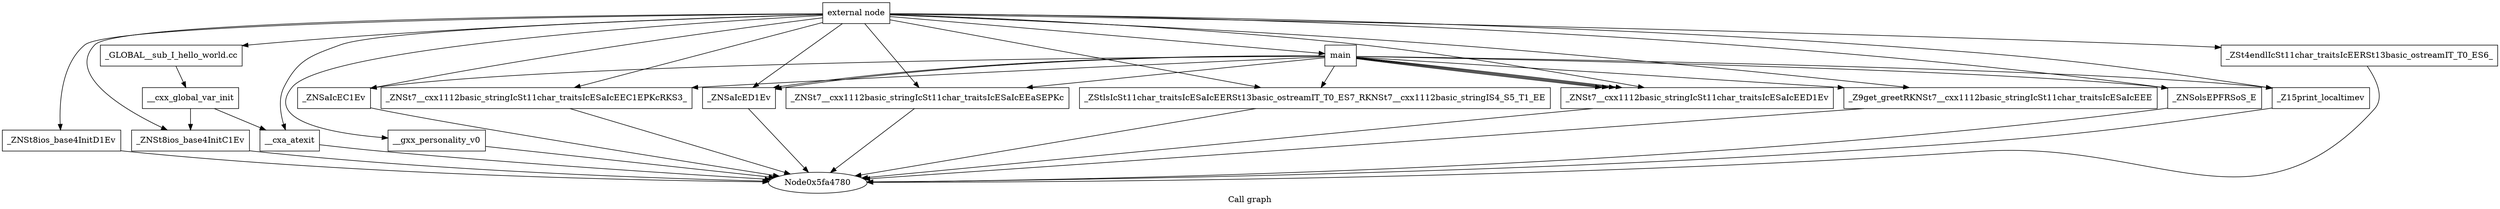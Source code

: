 digraph "Call graph" {
	label="Call graph";

	Node0x5f22690 [shape=record,label="{external node}"];
	Node0x5f22690 -> Node0x5fa1490;
	Node0x5f22690 -> Node0x5f1e930;
	Node0x5f22690 -> Node0x5fa5910;
	Node0x5f22690 -> Node0x5f262c0;
	Node0x5f22690 -> Node0x5f9d810;
	Node0x5f22690 -> Node0x5f26c30;
	Node0x5f22690 -> Node0x5f9d6e0;
	Node0x5f22690 -> Node0x5f9cb00;
	Node0x5f22690 -> Node0x5f224e0;
	Node0x5f22690 -> Node0x5fa1540;
	Node0x5f22690 -> Node0x5f26570;
	Node0x5f22690 -> Node0x5fa1570;
	Node0x5f22690 -> Node0x5f9bd50;
	Node0x5f22690 -> Node0x5f22950;
	Node0x5f22690 -> Node0x5f22980;
	Node0x5f22690 -> Node0x5f25940;
	Node0x5f25940 [shape=record,label="{_GLOBAL__sub_I_hello_world.cc}"];
	Node0x5f25940 -> Node0x5fa1930;
	Node0x5fa1930 [shape=record,label="{__cxx_global_var_init}"];
	Node0x5fa1930 -> Node0x5fa1490;
	Node0x5fa1930 -> Node0x5fa5910;
	Node0x5fa1490 [shape=record,label="{_ZNSt8ios_base4InitC1Ev}"];
	Node0x5fa1490 -> Node0x5fa4780;
	Node0x5f1e930 [shape=record,label="{_ZNSt8ios_base4InitD1Ev}"];
	Node0x5f1e930 -> Node0x5fa4780;
	Node0x5fa5910 [shape=record,label="{__cxa_atexit}"];
	Node0x5fa5910 -> Node0x5fa4780;
	Node0x5f9d6e0 [shape=record,label="{__gxx_personality_v0}"];
	Node0x5f9d6e0 -> Node0x5fa4780;
	Node0x5f262c0 [shape=record,label="{main}"];
	Node0x5f262c0 -> Node0x5f9d810;
	Node0x5f262c0 -> Node0x5f26c30;
	Node0x5f262c0 -> Node0x5f9cb00;
	Node0x5f262c0 -> Node0x5f224e0;
	Node0x5f262c0 -> Node0x5f9cb00;
	Node0x5f262c0 -> Node0x5f26570;
	Node0x5f262c0 -> Node0x5fa1540;
	Node0x5f262c0 -> Node0x5fa1570;
	Node0x5f262c0 -> Node0x5f22950;
	Node0x5f262c0 -> Node0x5f22980;
	Node0x5f262c0 -> Node0x5f22950;
	Node0x5f262c0 -> Node0x5f22950;
	Node0x5f262c0 -> Node0x5f22950;
	Node0x5f224e0 [shape=record,label="{_ZNSt7__cxx1112basic_stringIcSt11char_traitsIcESaIcEEaSEPKc}"];
	Node0x5f224e0 -> Node0x5fa4780;
	Node0x5f9d810 [shape=record,label="{_ZNSaIcEC1Ev}"];
	Node0x5f9d810 -> Node0x5fa4780;
	Node0x5f26c30 [shape=record,label="{_ZNSt7__cxx1112basic_stringIcSt11char_traitsIcESaIcEEC1EPKcRKS3_}"];
	Node0x5f26c30 -> Node0x5fa4780;
	Node0x5f9cb00 [shape=record,label="{_ZNSaIcED1Ev}"];
	Node0x5f9cb00 -> Node0x5fa4780;
	Node0x5f26570 [shape=record,label="{_Z9get_greetRKNSt7__cxx1112basic_stringIcSt11char_traitsIcESaIcEEE}"];
	Node0x5f26570 -> Node0x5fa4780;
	Node0x5fa1540 [shape=record,label="{_ZStlsIcSt11char_traitsIcESaIcEERSt13basic_ostreamIT_T0_ES7_RKNSt7__cxx1112basic_stringIS4_S5_T1_EE}"];
	Node0x5fa1540 -> Node0x5fa4780;
	Node0x5f9bd50 [shape=record,label="{_ZSt4endlIcSt11char_traitsIcEERSt13basic_ostreamIT_T0_ES6_}"];
	Node0x5f9bd50 -> Node0x5fa4780;
	Node0x5fa1570 [shape=record,label="{_ZNSolsEPFRSoS_E}"];
	Node0x5fa1570 -> Node0x5fa4780;
	Node0x5f22950 [shape=record,label="{_ZNSt7__cxx1112basic_stringIcSt11char_traitsIcESaIcEED1Ev}"];
	Node0x5f22950 -> Node0x5fa4780;
	Node0x5f22980 [shape=record,label="{_Z15print_localtimev}"];
	Node0x5f22980 -> Node0x5fa4780;
}

